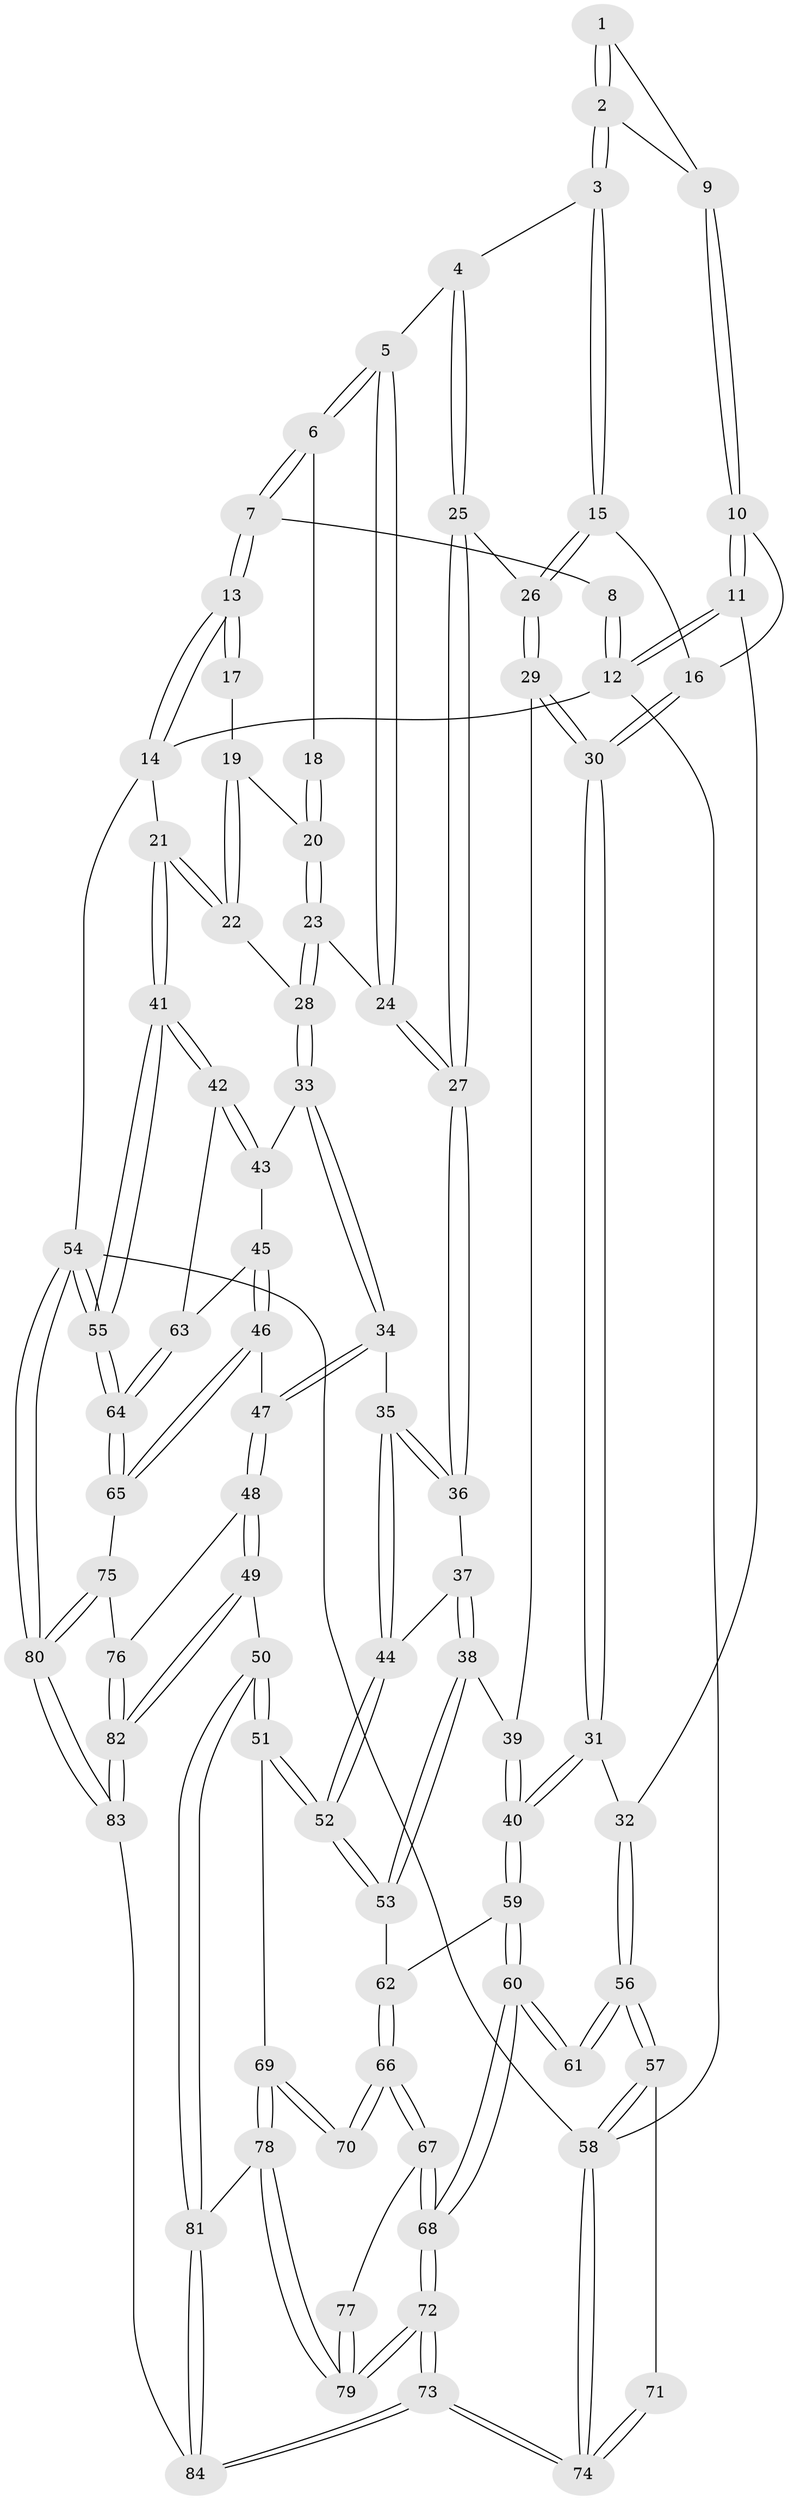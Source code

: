 // Generated by graph-tools (version 1.1) at 2025/11/02/27/25 16:11:53]
// undirected, 84 vertices, 207 edges
graph export_dot {
graph [start="1"]
  node [color=gray90,style=filled];
  1 [pos="+0.12732866515645566+0"];
  2 [pos="+0.27929871073954615+0.17380146608404898"];
  3 [pos="+0.2953310767819369+0.18486005326347507"];
  4 [pos="+0.43303314238908963+0.14333290968903714"];
  5 [pos="+0.485819129764083+0.10425186031624398"];
  6 [pos="+0.4893036792937792+0.10041677822208141"];
  7 [pos="+0.5021707943671022+0"];
  8 [pos="+0.057646244616586566+0"];
  9 [pos="+0.10451040960351525+0.1507589520648092"];
  10 [pos="+0+0.2918897406500212"];
  11 [pos="+0+0.3130293493460515"];
  12 [pos="+0+0"];
  13 [pos="+1+0"];
  14 [pos="+1+0"];
  15 [pos="+0.2138383600205306+0.336624217614895"];
  16 [pos="+0.19753407532142747+0.3433715637377967"];
  17 [pos="+0.9348668560278935+0.05513332588252233"];
  18 [pos="+0.5804135177269981+0.15350042761169364"];
  19 [pos="+0.8700118008016687+0.18703375141205525"];
  20 [pos="+0.7033895146076767+0.28601931310909495"];
  21 [pos="+1+0.41934987645749244"];
  22 [pos="+0.9180354530763677+0.3394021927811091"];
  23 [pos="+0.7034760398602555+0.3555305268074905"];
  24 [pos="+0.5488215114642699+0.4239388393742603"];
  25 [pos="+0.4132735027646973+0.41558495489715763"];
  26 [pos="+0.36560926686373546+0.43635269543105915"];
  27 [pos="+0.5313235317368976+0.4427841156179586"];
  28 [pos="+0.7887363669813762+0.4524264468802542"];
  29 [pos="+0.36280855635215903+0.44638830890313796"];
  30 [pos="+0.1746908834027733+0.49744250084250874"];
  31 [pos="+0.16804475018728293+0.530863940604369"];
  32 [pos="+0+0.41837905616935395"];
  33 [pos="+0.8006044213020265+0.5145661593161613"];
  34 [pos="+0.7370619138038719+0.5754211971963757"];
  35 [pos="+0.6892185374421163+0.5740713277245753"];
  36 [pos="+0.5445322207281554+0.5061749915395969"];
  37 [pos="+0.5270541846935265+0.5393909163015342"];
  38 [pos="+0.43262299504072455+0.6323444016204388"];
  39 [pos="+0.3572303702819923+0.46980277913148666"];
  40 [pos="+0.20621662765062304+0.6139343011192712"];
  41 [pos="+1+0.5238246266578885"];
  42 [pos="+1+0.5239881872449033"];
  43 [pos="+0.8768215319655807+0.5468074151902784"];
  44 [pos="+0.5876380792913676+0.6544572568643843"];
  45 [pos="+0.8903528441677827+0.6848667170759754"];
  46 [pos="+0.8005500234815214+0.7438971348715231"];
  47 [pos="+0.732175451561705+0.7416273431375958"];
  48 [pos="+0.7093529089239159+0.7688418625911683"];
  49 [pos="+0.5648944960728962+0.8183883318326463"];
  50 [pos="+0.5546412916328594+0.8131598585003796"];
  51 [pos="+0.5518783862982339+0.8112121925228251"];
  52 [pos="+0.5362368038197549+0.7804487242278368"];
  53 [pos="+0.4210732477912957+0.6727082807128982"];
  54 [pos="+1+1"];
  55 [pos="+1+0.9889414727295442"];
  56 [pos="+0+0.531094492426825"];
  57 [pos="+0+0.7146477927779303"];
  58 [pos="+0+1"];
  59 [pos="+0.20594900642883057+0.6404992409324441"];
  60 [pos="+0.1861562977256932+0.6647448082200536"];
  61 [pos="+0.1642862422799209+0.6682861232653348"];
  62 [pos="+0.39531733841502065+0.6770476501184761"];
  63 [pos="+0.936416513470301+0.7213118538222818"];
  64 [pos="+0.9585995651288727+0.8499433580268158"];
  65 [pos="+0.9404329696908519+0.8525842350341967"];
  66 [pos="+0.3561922309470922+0.75407042270932"];
  67 [pos="+0.23477879304703098+0.7919439476180463"];
  68 [pos="+0.20891935072399817+0.7877352267616032"];
  69 [pos="+0.3945126918485199+0.8781153522372643"];
  70 [pos="+0.339769510875201+0.8160850225345694"];
  71 [pos="+0.0637307279446156+0.7429380984560061"];
  72 [pos="+0.08642083395527259+1"];
  73 [pos="+0.05373232462365658+1"];
  74 [pos="+0.04353024433935103+1"];
  75 [pos="+0.877538018765507+0.888833671554474"];
  76 [pos="+0.8022519765551773+0.9000079195278702"];
  77 [pos="+0.3171815529909381+0.8168633048957507"];
  78 [pos="+0.32489249599052855+0.9796754668010661"];
  79 [pos="+0.20618988936487628+1"];
  80 [pos="+0.8836871470904212+1"];
  81 [pos="+0.46017801207962206+0.9639376680214709"];
  82 [pos="+0.6647328032281691+1"];
  83 [pos="+0.663942603639713+1"];
  84 [pos="+0.6005322246896513+1"];
  1 -- 2;
  1 -- 2;
  1 -- 9;
  2 -- 3;
  2 -- 3;
  2 -- 9;
  3 -- 4;
  3 -- 15;
  3 -- 15;
  4 -- 5;
  4 -- 25;
  4 -- 25;
  5 -- 6;
  5 -- 6;
  5 -- 24;
  5 -- 24;
  6 -- 7;
  6 -- 7;
  6 -- 18;
  7 -- 8;
  7 -- 13;
  7 -- 13;
  8 -- 12;
  8 -- 12;
  9 -- 10;
  9 -- 10;
  10 -- 11;
  10 -- 11;
  10 -- 16;
  11 -- 12;
  11 -- 12;
  11 -- 32;
  12 -- 14;
  12 -- 58;
  13 -- 14;
  13 -- 14;
  13 -- 17;
  13 -- 17;
  14 -- 21;
  14 -- 54;
  15 -- 16;
  15 -- 26;
  15 -- 26;
  16 -- 30;
  16 -- 30;
  17 -- 19;
  18 -- 20;
  18 -- 20;
  19 -- 20;
  19 -- 22;
  19 -- 22;
  20 -- 23;
  20 -- 23;
  21 -- 22;
  21 -- 22;
  21 -- 41;
  21 -- 41;
  22 -- 28;
  23 -- 24;
  23 -- 28;
  23 -- 28;
  24 -- 27;
  24 -- 27;
  25 -- 26;
  25 -- 27;
  25 -- 27;
  26 -- 29;
  26 -- 29;
  27 -- 36;
  27 -- 36;
  28 -- 33;
  28 -- 33;
  29 -- 30;
  29 -- 30;
  29 -- 39;
  30 -- 31;
  30 -- 31;
  31 -- 32;
  31 -- 40;
  31 -- 40;
  32 -- 56;
  32 -- 56;
  33 -- 34;
  33 -- 34;
  33 -- 43;
  34 -- 35;
  34 -- 47;
  34 -- 47;
  35 -- 36;
  35 -- 36;
  35 -- 44;
  35 -- 44;
  36 -- 37;
  37 -- 38;
  37 -- 38;
  37 -- 44;
  38 -- 39;
  38 -- 53;
  38 -- 53;
  39 -- 40;
  39 -- 40;
  40 -- 59;
  40 -- 59;
  41 -- 42;
  41 -- 42;
  41 -- 55;
  41 -- 55;
  42 -- 43;
  42 -- 43;
  42 -- 63;
  43 -- 45;
  44 -- 52;
  44 -- 52;
  45 -- 46;
  45 -- 46;
  45 -- 63;
  46 -- 47;
  46 -- 65;
  46 -- 65;
  47 -- 48;
  47 -- 48;
  48 -- 49;
  48 -- 49;
  48 -- 76;
  49 -- 50;
  49 -- 82;
  49 -- 82;
  50 -- 51;
  50 -- 51;
  50 -- 81;
  50 -- 81;
  51 -- 52;
  51 -- 52;
  51 -- 69;
  52 -- 53;
  52 -- 53;
  53 -- 62;
  54 -- 55;
  54 -- 55;
  54 -- 80;
  54 -- 80;
  54 -- 58;
  55 -- 64;
  55 -- 64;
  56 -- 57;
  56 -- 57;
  56 -- 61;
  56 -- 61;
  57 -- 58;
  57 -- 58;
  57 -- 71;
  58 -- 74;
  58 -- 74;
  59 -- 60;
  59 -- 60;
  59 -- 62;
  60 -- 61;
  60 -- 61;
  60 -- 68;
  60 -- 68;
  62 -- 66;
  62 -- 66;
  63 -- 64;
  63 -- 64;
  64 -- 65;
  64 -- 65;
  65 -- 75;
  66 -- 67;
  66 -- 67;
  66 -- 70;
  66 -- 70;
  67 -- 68;
  67 -- 68;
  67 -- 77;
  68 -- 72;
  68 -- 72;
  69 -- 70;
  69 -- 70;
  69 -- 78;
  69 -- 78;
  71 -- 74;
  71 -- 74;
  72 -- 73;
  72 -- 73;
  72 -- 79;
  72 -- 79;
  73 -- 74;
  73 -- 74;
  73 -- 84;
  73 -- 84;
  75 -- 76;
  75 -- 80;
  75 -- 80;
  76 -- 82;
  76 -- 82;
  77 -- 79;
  77 -- 79;
  78 -- 79;
  78 -- 79;
  78 -- 81;
  80 -- 83;
  80 -- 83;
  81 -- 84;
  81 -- 84;
  82 -- 83;
  82 -- 83;
  83 -- 84;
}
